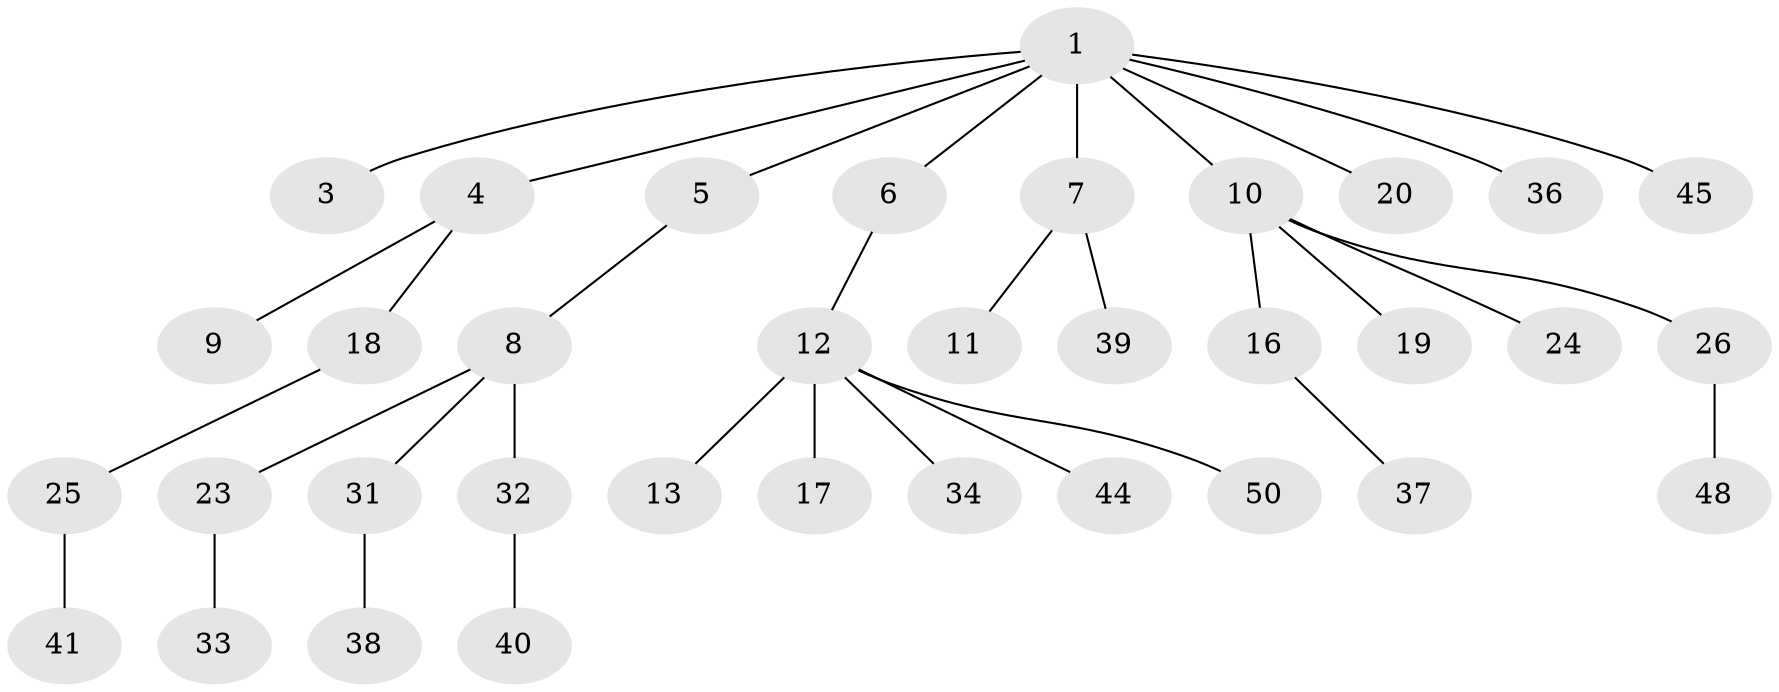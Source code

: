 // original degree distribution, {7: 0.0196078431372549, 4: 0.0784313725490196, 1: 0.5294117647058824, 3: 0.0784313725490196, 2: 0.2549019607843137, 6: 0.0392156862745098}
// Generated by graph-tools (version 1.1) at 2025/19/03/04/25 18:19:26]
// undirected, 35 vertices, 34 edges
graph export_dot {
graph [start="1"]
  node [color=gray90,style=filled];
  1 [super="+2+21"];
  3;
  4;
  5;
  6;
  7 [super="+15"];
  8;
  9;
  10 [super="+14"];
  11;
  12;
  13;
  16;
  17;
  18;
  19;
  20;
  23 [super="+35"];
  24;
  25;
  26;
  31;
  32;
  33;
  34;
  36;
  37;
  38 [super="+47+49"];
  39;
  40;
  41 [super="+42"];
  44;
  45;
  48;
  50;
  1 -- 4;
  1 -- 5;
  1 -- 6;
  1 -- 10;
  1 -- 20;
  1 -- 3;
  1 -- 36;
  1 -- 7;
  1 -- 45;
  4 -- 9;
  4 -- 18;
  5 -- 8;
  6 -- 12;
  7 -- 11;
  7 -- 39;
  8 -- 23;
  8 -- 31;
  8 -- 32;
  10 -- 16;
  10 -- 26;
  10 -- 19;
  10 -- 24;
  12 -- 13;
  12 -- 17;
  12 -- 34;
  12 -- 44;
  12 -- 50;
  16 -- 37;
  18 -- 25;
  23 -- 33;
  25 -- 41;
  26 -- 48;
  31 -- 38;
  32 -- 40;
}
